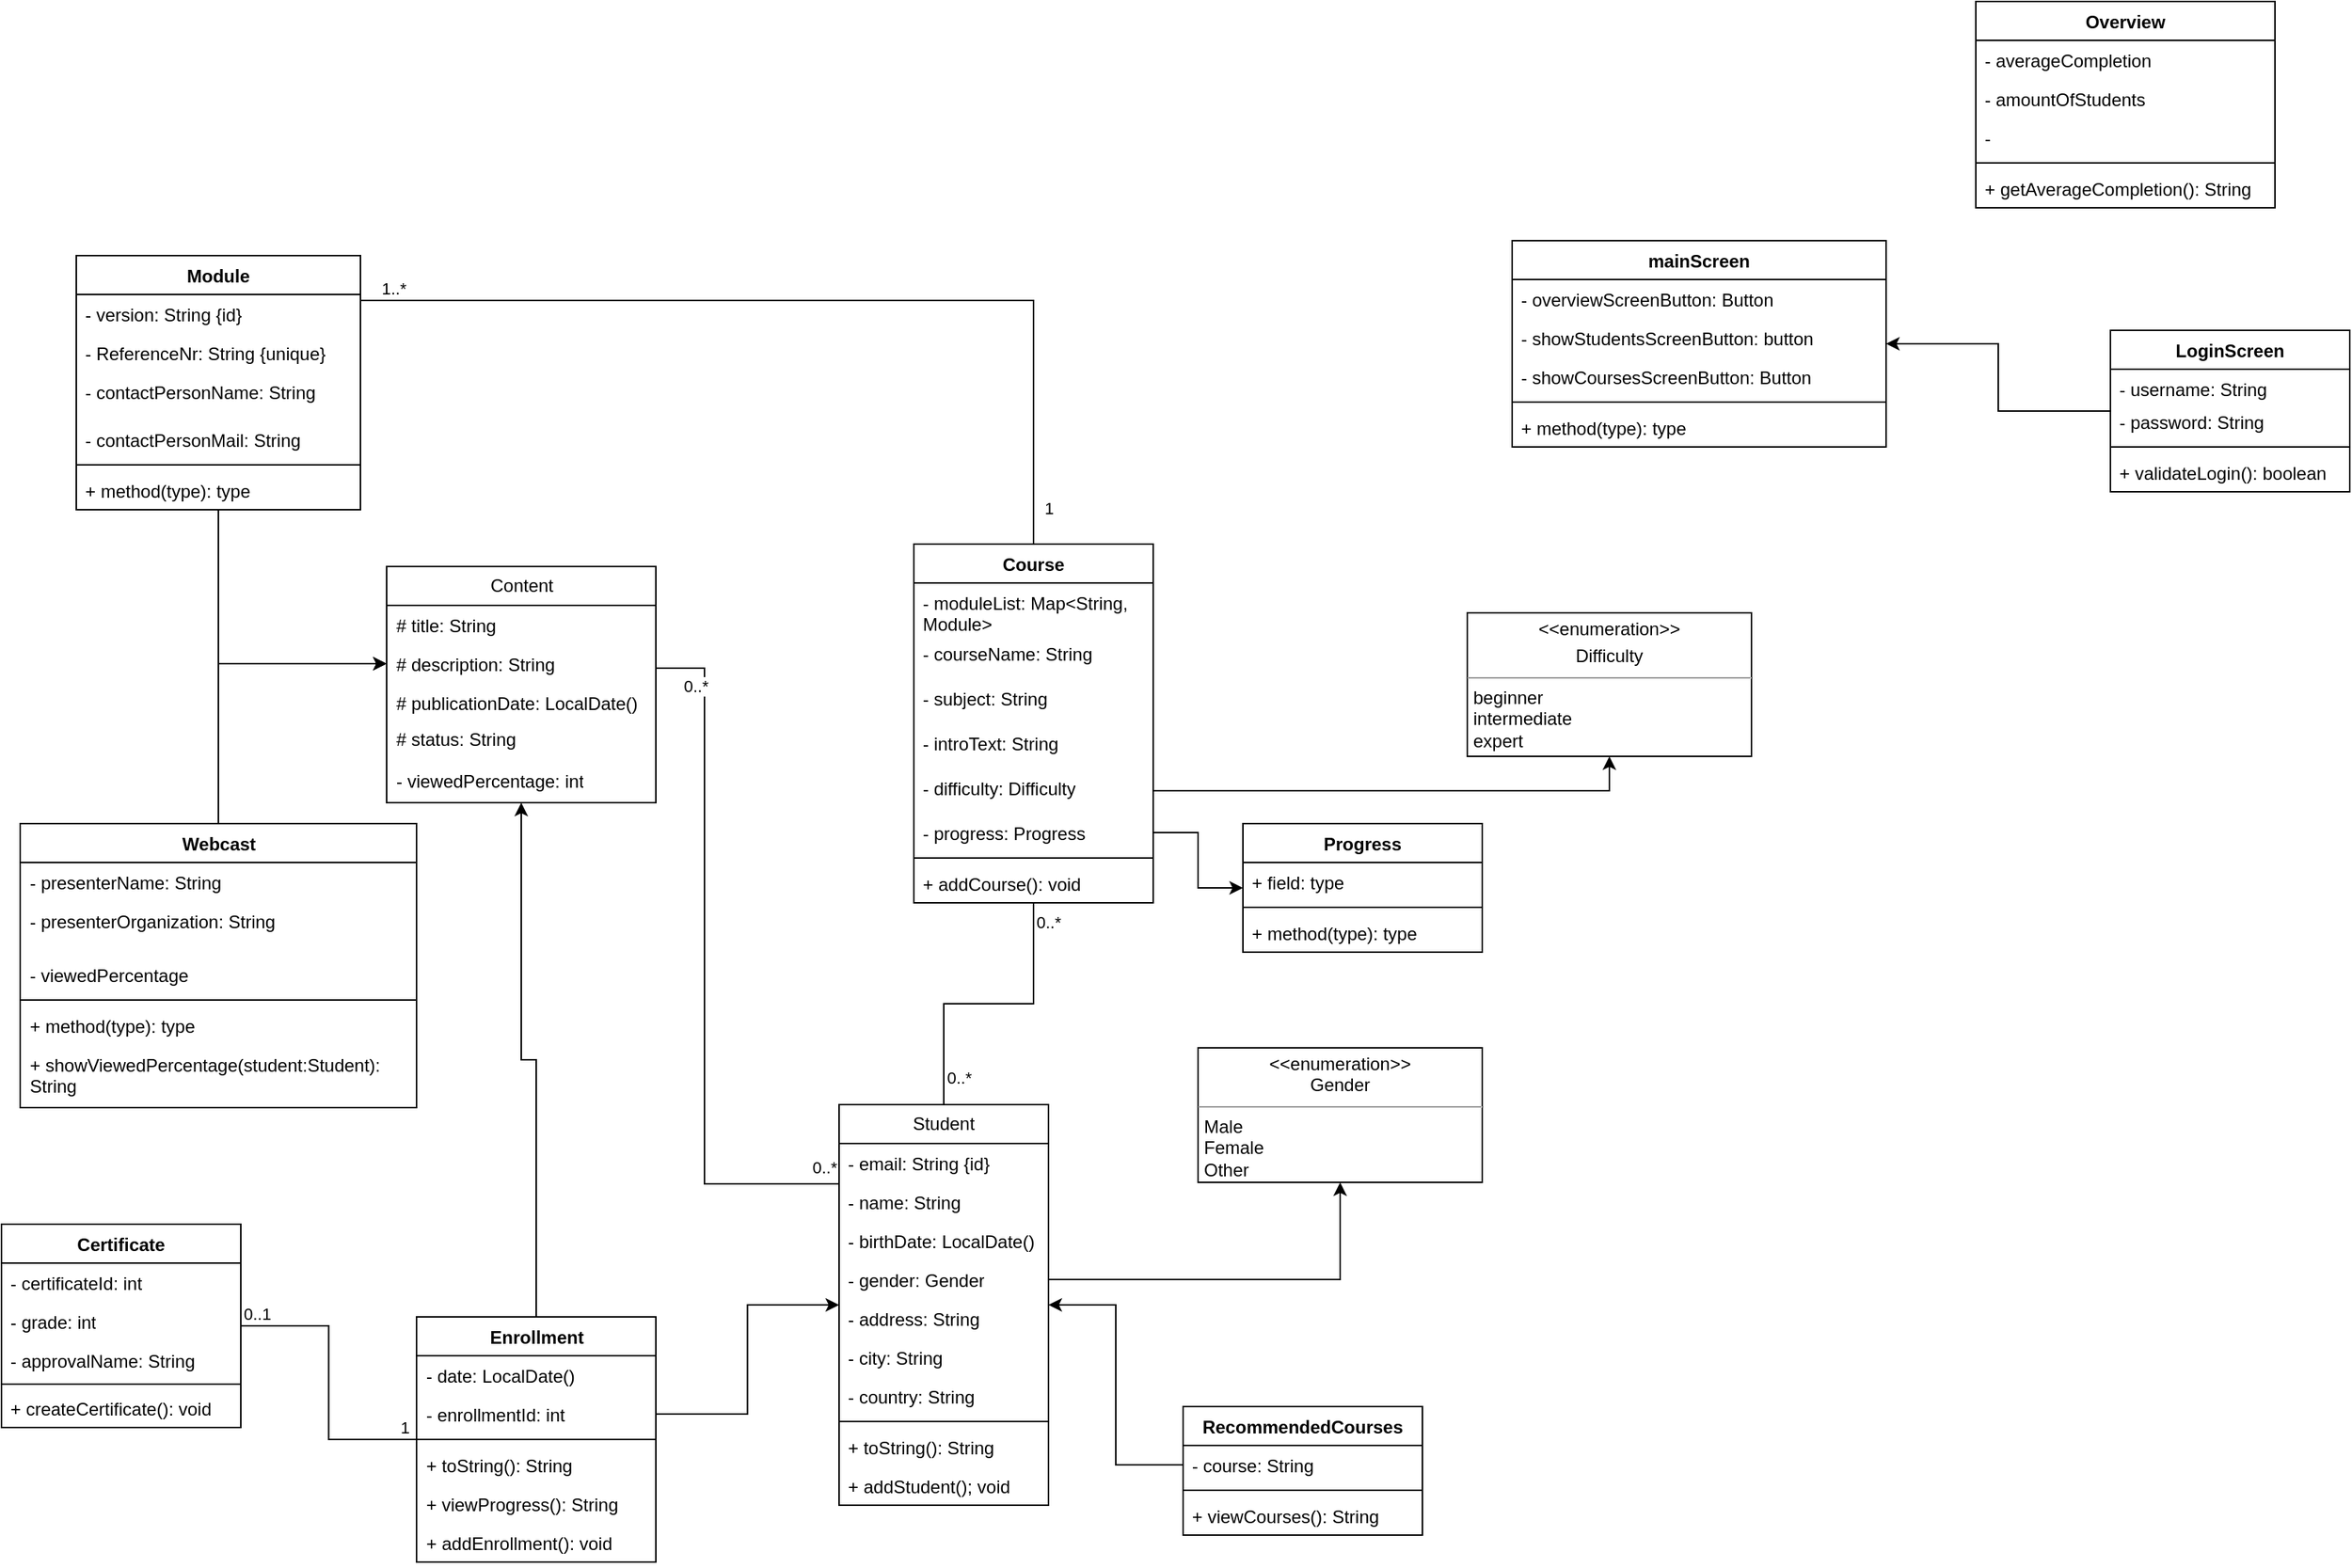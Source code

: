 <mxfile version="22.1.2" type="device">
  <diagram id="fHyuRePlIhJ0ta767uj3" name="classDiagram">
    <mxGraphModel dx="1925" dy="827" grid="1" gridSize="10" guides="1" tooltips="1" connect="1" arrows="1" fold="1" page="1" pageScale="1" pageWidth="827" pageHeight="1169" math="0" shadow="0">
      <root>
        <mxCell id="0" />
        <mxCell id="1" parent="0" />
        <mxCell id="y0DaTwsuhGfCEXn_EZ6f-1" value="Course" style="swimlane;fontStyle=1;align=center;verticalAlign=top;childLayout=stackLayout;horizontal=1;startSize=26;horizontalStack=0;resizeParent=1;resizeParentMax=0;resizeLast=0;collapsible=1;marginBottom=0;whiteSpace=wrap;html=1;" parent="1" vertex="1">
          <mxGeometry x="570" y="443" width="160" height="240" as="geometry" />
        </mxCell>
        <mxCell id="y0DaTwsuhGfCEXn_EZ6f-2" value="- moduleList: Map&amp;lt;String, Module&amp;gt;" style="text;strokeColor=none;fillColor=none;align=left;verticalAlign=top;spacingLeft=4;spacingRight=4;overflow=hidden;rotatable=0;points=[[0,0.5],[1,0.5]];portConstraint=eastwest;whiteSpace=wrap;html=1;" parent="y0DaTwsuhGfCEXn_EZ6f-1" vertex="1">
          <mxGeometry y="26" width="160" height="34" as="geometry" />
        </mxCell>
        <mxCell id="y0DaTwsuhGfCEXn_EZ6f-3" value="- courseName: String" style="text;strokeColor=none;fillColor=none;align=left;verticalAlign=top;spacingLeft=4;spacingRight=4;overflow=hidden;rotatable=0;points=[[0,0.5],[1,0.5]];portConstraint=eastwest;whiteSpace=wrap;html=1;" parent="y0DaTwsuhGfCEXn_EZ6f-1" vertex="1">
          <mxGeometry y="60" width="160" height="30" as="geometry" />
        </mxCell>
        <mxCell id="y0DaTwsuhGfCEXn_EZ6f-4" value="- subject: String" style="text;strokeColor=none;fillColor=none;align=left;verticalAlign=top;spacingLeft=4;spacingRight=4;overflow=hidden;rotatable=0;points=[[0,0.5],[1,0.5]];portConstraint=eastwest;whiteSpace=wrap;html=1;" parent="y0DaTwsuhGfCEXn_EZ6f-1" vertex="1">
          <mxGeometry y="90" width="160" height="30" as="geometry" />
        </mxCell>
        <mxCell id="y0DaTwsuhGfCEXn_EZ6f-5" value="- introText: String" style="text;strokeColor=none;fillColor=none;align=left;verticalAlign=top;spacingLeft=4;spacingRight=4;overflow=hidden;rotatable=0;points=[[0,0.5],[1,0.5]];portConstraint=eastwest;whiteSpace=wrap;html=1;" parent="y0DaTwsuhGfCEXn_EZ6f-1" vertex="1">
          <mxGeometry y="120" width="160" height="30" as="geometry" />
        </mxCell>
        <mxCell id="y0DaTwsuhGfCEXn_EZ6f-6" value="- difficulty: Difficulty" style="text;strokeColor=none;fillColor=none;align=left;verticalAlign=top;spacingLeft=4;spacingRight=4;overflow=hidden;rotatable=0;points=[[0,0.5],[1,0.5]];portConstraint=eastwest;whiteSpace=wrap;html=1;" parent="y0DaTwsuhGfCEXn_EZ6f-1" vertex="1">
          <mxGeometry y="150" width="160" height="30" as="geometry" />
        </mxCell>
        <mxCell id="y0DaTwsuhGfCEXn_EZ6f-7" value="- progress: Progress" style="text;strokeColor=none;fillColor=none;align=left;verticalAlign=top;spacingLeft=4;spacingRight=4;overflow=hidden;rotatable=0;points=[[0,0.5],[1,0.5]];portConstraint=eastwest;whiteSpace=wrap;html=1;" parent="y0DaTwsuhGfCEXn_EZ6f-1" vertex="1">
          <mxGeometry y="180" width="160" height="26" as="geometry" />
        </mxCell>
        <mxCell id="y0DaTwsuhGfCEXn_EZ6f-8" value="" style="line;strokeWidth=1;fillColor=none;align=left;verticalAlign=middle;spacingTop=-1;spacingLeft=3;spacingRight=3;rotatable=0;labelPosition=right;points=[];portConstraint=eastwest;strokeColor=inherit;" parent="y0DaTwsuhGfCEXn_EZ6f-1" vertex="1">
          <mxGeometry y="206" width="160" height="8" as="geometry" />
        </mxCell>
        <mxCell id="y0DaTwsuhGfCEXn_EZ6f-9" value="+ addCourse(): void" style="text;strokeColor=none;fillColor=none;align=left;verticalAlign=top;spacingLeft=4;spacingRight=4;overflow=hidden;rotatable=0;points=[[0,0.5],[1,0.5]];portConstraint=eastwest;whiteSpace=wrap;html=1;" parent="y0DaTwsuhGfCEXn_EZ6f-1" vertex="1">
          <mxGeometry y="214" width="160" height="26" as="geometry" />
        </mxCell>
        <mxCell id="y0DaTwsuhGfCEXn_EZ6f-10" style="edgeStyle=orthogonalEdgeStyle;rounded=0;orthogonalLoop=1;jettySize=auto;html=1;entryX=0;entryY=0.5;entryDx=0;entryDy=0;" parent="1" source="y0DaTwsuhGfCEXn_EZ6f-11" target="y0DaTwsuhGfCEXn_EZ6f-42" edge="1">
          <mxGeometry relative="1" as="geometry" />
        </mxCell>
        <mxCell id="y0DaTwsuhGfCEXn_EZ6f-11" value="Module" style="swimlane;fontStyle=1;align=center;verticalAlign=top;childLayout=stackLayout;horizontal=1;startSize=26;horizontalStack=0;resizeParent=1;resizeParentMax=0;resizeLast=0;collapsible=1;marginBottom=0;whiteSpace=wrap;html=1;" parent="1" vertex="1">
          <mxGeometry x="10" y="250" width="190" height="170" as="geometry" />
        </mxCell>
        <mxCell id="y0DaTwsuhGfCEXn_EZ6f-12" value="- version: String {id}" style="text;strokeColor=none;fillColor=none;align=left;verticalAlign=top;spacingLeft=4;spacingRight=4;overflow=hidden;rotatable=0;points=[[0,0.5],[1,0.5]];portConstraint=eastwest;whiteSpace=wrap;html=1;" parent="y0DaTwsuhGfCEXn_EZ6f-11" vertex="1">
          <mxGeometry y="26" width="190" height="26" as="geometry" />
        </mxCell>
        <mxCell id="y0DaTwsuhGfCEXn_EZ6f-13" value="- ReferenceNr: String {unique}" style="text;strokeColor=none;fillColor=none;align=left;verticalAlign=top;spacingLeft=4;spacingRight=4;overflow=hidden;rotatable=0;points=[[0,0.5],[1,0.5]];portConstraint=eastwest;whiteSpace=wrap;html=1;" parent="y0DaTwsuhGfCEXn_EZ6f-11" vertex="1">
          <mxGeometry y="52" width="190" height="26" as="geometry" />
        </mxCell>
        <mxCell id="y0DaTwsuhGfCEXn_EZ6f-14" value="- contactPersonName: String" style="text;strokeColor=none;fillColor=none;align=left;verticalAlign=top;spacingLeft=4;spacingRight=4;overflow=hidden;rotatable=0;points=[[0,0.5],[1,0.5]];portConstraint=eastwest;whiteSpace=wrap;html=1;" parent="y0DaTwsuhGfCEXn_EZ6f-11" vertex="1">
          <mxGeometry y="78" width="190" height="32" as="geometry" />
        </mxCell>
        <mxCell id="y0DaTwsuhGfCEXn_EZ6f-15" value="- contactPersonMail: String" style="text;strokeColor=none;fillColor=none;align=left;verticalAlign=top;spacingLeft=4;spacingRight=4;overflow=hidden;rotatable=0;points=[[0,0.5],[1,0.5]];portConstraint=eastwest;whiteSpace=wrap;html=1;" parent="y0DaTwsuhGfCEXn_EZ6f-11" vertex="1">
          <mxGeometry y="110" width="190" height="26" as="geometry" />
        </mxCell>
        <mxCell id="y0DaTwsuhGfCEXn_EZ6f-16" value="" style="line;strokeWidth=1;fillColor=none;align=left;verticalAlign=middle;spacingTop=-1;spacingLeft=3;spacingRight=3;rotatable=0;labelPosition=right;points=[];portConstraint=eastwest;strokeColor=inherit;" parent="y0DaTwsuhGfCEXn_EZ6f-11" vertex="1">
          <mxGeometry y="136" width="190" height="8" as="geometry" />
        </mxCell>
        <mxCell id="y0DaTwsuhGfCEXn_EZ6f-17" value="+ method(type): type" style="text;strokeColor=none;fillColor=none;align=left;verticalAlign=top;spacingLeft=4;spacingRight=4;overflow=hidden;rotatable=0;points=[[0,0.5],[1,0.5]];portConstraint=eastwest;whiteSpace=wrap;html=1;" parent="y0DaTwsuhGfCEXn_EZ6f-11" vertex="1">
          <mxGeometry y="144" width="190" height="26" as="geometry" />
        </mxCell>
        <mxCell id="y0DaTwsuhGfCEXn_EZ6f-18" style="edgeStyle=orthogonalEdgeStyle;rounded=0;orthogonalLoop=1;jettySize=auto;html=1;entryX=0;entryY=0.5;entryDx=0;entryDy=0;" parent="1" source="y0DaTwsuhGfCEXn_EZ6f-19" target="y0DaTwsuhGfCEXn_EZ6f-42" edge="1">
          <mxGeometry relative="1" as="geometry" />
        </mxCell>
        <mxCell id="y0DaTwsuhGfCEXn_EZ6f-19" value="Webcast" style="swimlane;fontStyle=1;align=center;verticalAlign=top;childLayout=stackLayout;horizontal=1;startSize=26;horizontalStack=0;resizeParent=1;resizeParentMax=0;resizeLast=0;collapsible=1;marginBottom=0;whiteSpace=wrap;html=1;" parent="1" vertex="1">
          <mxGeometry x="-27.5" y="630" width="265" height="190" as="geometry" />
        </mxCell>
        <mxCell id="y0DaTwsuhGfCEXn_EZ6f-20" value="- presenterName: String" style="text;strokeColor=none;fillColor=none;align=left;verticalAlign=top;spacingLeft=4;spacingRight=4;overflow=hidden;rotatable=0;points=[[0,0.5],[1,0.5]];portConstraint=eastwest;whiteSpace=wrap;html=1;" parent="y0DaTwsuhGfCEXn_EZ6f-19" vertex="1">
          <mxGeometry y="26" width="265" height="26" as="geometry" />
        </mxCell>
        <mxCell id="y0DaTwsuhGfCEXn_EZ6f-21" value="- presenterOrganization: String" style="text;strokeColor=none;fillColor=none;align=left;verticalAlign=top;spacingLeft=4;spacingRight=4;overflow=hidden;rotatable=0;points=[[0,0.5],[1,0.5]];portConstraint=eastwest;whiteSpace=wrap;html=1;" parent="y0DaTwsuhGfCEXn_EZ6f-19" vertex="1">
          <mxGeometry y="52" width="265" height="36" as="geometry" />
        </mxCell>
        <mxCell id="y0DaTwsuhGfCEXn_EZ6f-22" value="- viewedPercentage" style="text;strokeColor=none;fillColor=none;align=left;verticalAlign=top;spacingLeft=4;spacingRight=4;overflow=hidden;rotatable=0;points=[[0,0.5],[1,0.5]];portConstraint=eastwest;whiteSpace=wrap;html=1;" parent="y0DaTwsuhGfCEXn_EZ6f-19" vertex="1">
          <mxGeometry y="88" width="265" height="26" as="geometry" />
        </mxCell>
        <mxCell id="y0DaTwsuhGfCEXn_EZ6f-23" value="" style="line;strokeWidth=1;fillColor=none;align=left;verticalAlign=middle;spacingTop=-1;spacingLeft=3;spacingRight=3;rotatable=0;labelPosition=right;points=[];portConstraint=eastwest;strokeColor=inherit;" parent="y0DaTwsuhGfCEXn_EZ6f-19" vertex="1">
          <mxGeometry y="114" width="265" height="8" as="geometry" />
        </mxCell>
        <mxCell id="y0DaTwsuhGfCEXn_EZ6f-24" value="+ method(type): type" style="text;strokeColor=none;fillColor=none;align=left;verticalAlign=top;spacingLeft=4;spacingRight=4;overflow=hidden;rotatable=0;points=[[0,0.5],[1,0.5]];portConstraint=eastwest;whiteSpace=wrap;html=1;" parent="y0DaTwsuhGfCEXn_EZ6f-19" vertex="1">
          <mxGeometry y="122" width="265" height="26" as="geometry" />
        </mxCell>
        <mxCell id="y0DaTwsuhGfCEXn_EZ6f-25" value="+ showViewedPercentage(student:Student): String" style="text;strokeColor=none;fillColor=none;align=left;verticalAlign=top;spacingLeft=4;spacingRight=4;overflow=hidden;rotatable=0;points=[[0,0.5],[1,0.5]];portConstraint=eastwest;whiteSpace=wrap;html=1;" parent="y0DaTwsuhGfCEXn_EZ6f-19" vertex="1">
          <mxGeometry y="148" width="265" height="42" as="geometry" />
        </mxCell>
        <mxCell id="y0DaTwsuhGfCEXn_EZ6f-37" value="" style="endArrow=none;html=1;endSize=12;startArrow=none;startSize=14;startFill=0;edgeStyle=orthogonalEdgeStyle;rounded=0;endFill=0;" parent="1" source="y0DaTwsuhGfCEXn_EZ6f-1" target="y0DaTwsuhGfCEXn_EZ6f-26" edge="1">
          <mxGeometry relative="1" as="geometry">
            <mxPoint x="260" y="440" as="sourcePoint" />
            <mxPoint x="420" y="440" as="targetPoint" />
            <mxPoint as="offset" />
          </mxGeometry>
        </mxCell>
        <mxCell id="y0DaTwsuhGfCEXn_EZ6f-38" value="0..*" style="edgeLabel;resizable=0;html=1;align=left;verticalAlign=top;" parent="y0DaTwsuhGfCEXn_EZ6f-37" connectable="0" vertex="1">
          <mxGeometry x="-1" relative="1" as="geometry" />
        </mxCell>
        <mxCell id="y0DaTwsuhGfCEXn_EZ6f-39" value="0..*" style="edgeLabel;html=1;align=center;verticalAlign=middle;resizable=0;points=[];" parent="y0DaTwsuhGfCEXn_EZ6f-37" vertex="1" connectable="0">
          <mxGeometry x="0.815" relative="1" as="geometry">
            <mxPoint x="10" as="offset" />
          </mxGeometry>
        </mxCell>
        <mxCell id="y0DaTwsuhGfCEXn_EZ6f-40" value="Content" style="swimlane;fontStyle=0;childLayout=stackLayout;horizontal=1;startSize=26;fillColor=none;horizontalStack=0;resizeParent=1;resizeParentMax=0;resizeLast=0;collapsible=1;marginBottom=0;whiteSpace=wrap;html=1;" parent="1" vertex="1">
          <mxGeometry x="217.5" y="458" width="180" height="158" as="geometry" />
        </mxCell>
        <mxCell id="y0DaTwsuhGfCEXn_EZ6f-41" value="# title: String" style="text;strokeColor=none;fillColor=none;align=left;verticalAlign=top;spacingLeft=4;spacingRight=4;overflow=hidden;rotatable=0;points=[[0,0.5],[1,0.5]];portConstraint=eastwest;whiteSpace=wrap;html=1;" parent="y0DaTwsuhGfCEXn_EZ6f-40" vertex="1">
          <mxGeometry y="26" width="180" height="26" as="geometry" />
        </mxCell>
        <mxCell id="y0DaTwsuhGfCEXn_EZ6f-42" value="# description: String" style="text;strokeColor=none;fillColor=none;align=left;verticalAlign=top;spacingLeft=4;spacingRight=4;overflow=hidden;rotatable=0;points=[[0,0.5],[1,0.5]];portConstraint=eastwest;whiteSpace=wrap;html=1;" parent="y0DaTwsuhGfCEXn_EZ6f-40" vertex="1">
          <mxGeometry y="52" width="180" height="26" as="geometry" />
        </mxCell>
        <mxCell id="y0DaTwsuhGfCEXn_EZ6f-43" value="# publicationDate: LocalDate()" style="text;strokeColor=none;fillColor=none;align=left;verticalAlign=top;spacingLeft=4;spacingRight=4;overflow=hidden;rotatable=0;points=[[0,0.5],[1,0.5]];portConstraint=eastwest;whiteSpace=wrap;html=1;" parent="y0DaTwsuhGfCEXn_EZ6f-40" vertex="1">
          <mxGeometry y="78" width="180" height="24" as="geometry" />
        </mxCell>
        <mxCell id="y0DaTwsuhGfCEXn_EZ6f-44" value="# status: String" style="text;strokeColor=none;fillColor=none;align=left;verticalAlign=top;spacingLeft=4;spacingRight=4;overflow=hidden;rotatable=0;points=[[0,0.5],[1,0.5]];portConstraint=eastwest;whiteSpace=wrap;html=1;" parent="y0DaTwsuhGfCEXn_EZ6f-40" vertex="1">
          <mxGeometry y="102" width="180" height="28" as="geometry" />
        </mxCell>
        <mxCell id="y0DaTwsuhGfCEXn_EZ6f-45" value="- viewedPercentage: int" style="text;strokeColor=none;fillColor=none;align=left;verticalAlign=top;spacingLeft=4;spacingRight=4;overflow=hidden;rotatable=0;points=[[0,0.5],[1,0.5]];portConstraint=eastwest;whiteSpace=wrap;html=1;" parent="y0DaTwsuhGfCEXn_EZ6f-40" vertex="1">
          <mxGeometry y="130" width="180" height="28" as="geometry" />
        </mxCell>
        <mxCell id="y0DaTwsuhGfCEXn_EZ6f-46" style="edgeStyle=orthogonalEdgeStyle;rounded=0;orthogonalLoop=1;jettySize=auto;html=1;endArrow=none;endFill=0;" parent="1" source="y0DaTwsuhGfCEXn_EZ6f-11" target="y0DaTwsuhGfCEXn_EZ6f-1" edge="1">
          <mxGeometry relative="1" as="geometry">
            <Array as="points">
              <mxPoint x="650" y="280" />
            </Array>
          </mxGeometry>
        </mxCell>
        <mxCell id="y0DaTwsuhGfCEXn_EZ6f-47" value="1..*" style="edgeLabel;html=1;align=center;verticalAlign=middle;resizable=0;points=[];" parent="y0DaTwsuhGfCEXn_EZ6f-46" vertex="1" connectable="0">
          <mxGeometry x="-0.909" y="1" relative="1" as="geometry">
            <mxPoint x="-6" y="-7" as="offset" />
          </mxGeometry>
        </mxCell>
        <mxCell id="y0DaTwsuhGfCEXn_EZ6f-48" value="1" style="edgeLabel;html=1;align=center;verticalAlign=middle;resizable=0;points=[];" parent="y0DaTwsuhGfCEXn_EZ6f-46" vertex="1" connectable="0">
          <mxGeometry x="0.92" relative="1" as="geometry">
            <mxPoint x="10" as="offset" />
          </mxGeometry>
        </mxCell>
        <mxCell id="y0DaTwsuhGfCEXn_EZ6f-49" style="edgeStyle=orthogonalEdgeStyle;rounded=0;orthogonalLoop=1;jettySize=auto;html=1;exitX=0;exitY=0.5;exitDx=0;exitDy=0;endArrow=none;endFill=0;" parent="1" source="y0DaTwsuhGfCEXn_EZ6f-29" target="y0DaTwsuhGfCEXn_EZ6f-40" edge="1">
          <mxGeometry relative="1" as="geometry">
            <Array as="points">
              <mxPoint x="430" y="871" />
              <mxPoint x="430" y="526" />
            </Array>
            <mxPoint x="430" y="604" as="targetPoint" />
          </mxGeometry>
        </mxCell>
        <mxCell id="y0DaTwsuhGfCEXn_EZ6f-50" value="0..*" style="edgeLabel;html=1;align=center;verticalAlign=middle;resizable=0;points=[];" parent="y0DaTwsuhGfCEXn_EZ6f-49" vertex="1" connectable="0">
          <mxGeometry x="0.943" y="-1" relative="1" as="geometry">
            <mxPoint x="12" y="13" as="offset" />
          </mxGeometry>
        </mxCell>
        <mxCell id="y0DaTwsuhGfCEXn_EZ6f-51" value="0..*" style="edgeLabel;html=1;align=center;verticalAlign=middle;resizable=0;points=[];" parent="1" vertex="1" connectable="0">
          <mxGeometry x="510" y="860" as="geometry" />
        </mxCell>
        <mxCell id="y0DaTwsuhGfCEXn_EZ6f-52" value="&lt;p style=&quot;margin:0px;margin-top:4px;text-align:center;&quot;&gt;&amp;lt;&amp;lt;enumeration&amp;gt;&amp;gt;&lt;br&gt;&lt;/p&gt;&lt;p style=&quot;margin:0px;margin-top:4px;text-align:center;&quot;&gt;Difficulty&lt;/p&gt;&lt;hr size=&quot;1&quot;&gt;&lt;p style=&quot;margin:0px;margin-left:4px;&quot;&gt;beginner&lt;/p&gt;&lt;p style=&quot;margin:0px;margin-left:4px;&quot;&gt;intermediate&lt;/p&gt;&lt;p style=&quot;margin:0px;margin-left:4px;&quot;&gt;expert&lt;/p&gt;" style="verticalAlign=top;align=left;overflow=fill;fontSize=12;fontFamily=Helvetica;html=1;whiteSpace=wrap;" parent="1" vertex="1">
          <mxGeometry x="940" y="489" width="190" height="96" as="geometry" />
        </mxCell>
        <mxCell id="y0DaTwsuhGfCEXn_EZ6f-53" style="edgeStyle=orthogonalEdgeStyle;rounded=0;orthogonalLoop=1;jettySize=auto;html=1;exitX=1;exitY=0.5;exitDx=0;exitDy=0;" parent="1" source="y0DaTwsuhGfCEXn_EZ6f-6" target="y0DaTwsuhGfCEXn_EZ6f-52" edge="1">
          <mxGeometry relative="1" as="geometry" />
        </mxCell>
        <mxCell id="y0DaTwsuhGfCEXn_EZ6f-56" value="Progress" style="swimlane;fontStyle=1;align=center;verticalAlign=top;childLayout=stackLayout;horizontal=1;startSize=26;horizontalStack=0;resizeParent=1;resizeParentMax=0;resizeLast=0;collapsible=1;marginBottom=0;whiteSpace=wrap;html=1;" parent="1" vertex="1">
          <mxGeometry x="790" y="630" width="160" height="86" as="geometry" />
        </mxCell>
        <mxCell id="y0DaTwsuhGfCEXn_EZ6f-57" value="+ field: type" style="text;strokeColor=none;fillColor=none;align=left;verticalAlign=top;spacingLeft=4;spacingRight=4;overflow=hidden;rotatable=0;points=[[0,0.5],[1,0.5]];portConstraint=eastwest;whiteSpace=wrap;html=1;" parent="y0DaTwsuhGfCEXn_EZ6f-56" vertex="1">
          <mxGeometry y="26" width="160" height="26" as="geometry" />
        </mxCell>
        <mxCell id="y0DaTwsuhGfCEXn_EZ6f-58" value="" style="line;strokeWidth=1;fillColor=none;align=left;verticalAlign=middle;spacingTop=-1;spacingLeft=3;spacingRight=3;rotatable=0;labelPosition=right;points=[];portConstraint=eastwest;strokeColor=inherit;" parent="y0DaTwsuhGfCEXn_EZ6f-56" vertex="1">
          <mxGeometry y="52" width="160" height="8" as="geometry" />
        </mxCell>
        <mxCell id="y0DaTwsuhGfCEXn_EZ6f-59" value="+ method(type): type" style="text;strokeColor=none;fillColor=none;align=left;verticalAlign=top;spacingLeft=4;spacingRight=4;overflow=hidden;rotatable=0;points=[[0,0.5],[1,0.5]];portConstraint=eastwest;whiteSpace=wrap;html=1;" parent="y0DaTwsuhGfCEXn_EZ6f-56" vertex="1">
          <mxGeometry y="60" width="160" height="26" as="geometry" />
        </mxCell>
        <mxCell id="y0DaTwsuhGfCEXn_EZ6f-60" style="edgeStyle=orthogonalEdgeStyle;rounded=0;orthogonalLoop=1;jettySize=auto;html=1;exitX=1;exitY=0.5;exitDx=0;exitDy=0;" parent="1" source="y0DaTwsuhGfCEXn_EZ6f-7" target="y0DaTwsuhGfCEXn_EZ6f-56" edge="1">
          <mxGeometry relative="1" as="geometry" />
        </mxCell>
        <mxCell id="y0DaTwsuhGfCEXn_EZ6f-61" style="edgeStyle=orthogonalEdgeStyle;rounded=0;orthogonalLoop=1;jettySize=auto;html=1;exitX=1;exitY=0.5;exitDx=0;exitDy=0;" parent="1" source="y0DaTwsuhGfCEXn_EZ6f-65" target="y0DaTwsuhGfCEXn_EZ6f-26" edge="1">
          <mxGeometry relative="1" as="geometry" />
        </mxCell>
        <mxCell id="y0DaTwsuhGfCEXn_EZ6f-62" style="edgeStyle=orthogonalEdgeStyle;rounded=0;orthogonalLoop=1;jettySize=auto;html=1;" parent="1" source="y0DaTwsuhGfCEXn_EZ6f-63" target="y0DaTwsuhGfCEXn_EZ6f-40" edge="1">
          <mxGeometry relative="1" as="geometry" />
        </mxCell>
        <mxCell id="y0DaTwsuhGfCEXn_EZ6f-63" value="Enrollment" style="swimlane;fontStyle=1;align=center;verticalAlign=top;childLayout=stackLayout;horizontal=1;startSize=26;horizontalStack=0;resizeParent=1;resizeParentMax=0;resizeLast=0;collapsible=1;marginBottom=0;whiteSpace=wrap;html=1;" parent="1" vertex="1">
          <mxGeometry x="237.5" y="960" width="160" height="164" as="geometry" />
        </mxCell>
        <mxCell id="y0DaTwsuhGfCEXn_EZ6f-64" value="- date: LocalDate()" style="text;strokeColor=none;fillColor=none;align=left;verticalAlign=top;spacingLeft=4;spacingRight=4;overflow=hidden;rotatable=0;points=[[0,0.5],[1,0.5]];portConstraint=eastwest;whiteSpace=wrap;html=1;" parent="y0DaTwsuhGfCEXn_EZ6f-63" vertex="1">
          <mxGeometry y="26" width="160" height="26" as="geometry" />
        </mxCell>
        <mxCell id="y0DaTwsuhGfCEXn_EZ6f-65" value="- enrollmentId: int" style="text;strokeColor=none;fillColor=none;align=left;verticalAlign=top;spacingLeft=4;spacingRight=4;overflow=hidden;rotatable=0;points=[[0,0.5],[1,0.5]];portConstraint=eastwest;whiteSpace=wrap;html=1;" parent="y0DaTwsuhGfCEXn_EZ6f-63" vertex="1">
          <mxGeometry y="52" width="160" height="26" as="geometry" />
        </mxCell>
        <mxCell id="y0DaTwsuhGfCEXn_EZ6f-66" value="" style="line;strokeWidth=1;fillColor=none;align=left;verticalAlign=middle;spacingTop=-1;spacingLeft=3;spacingRight=3;rotatable=0;labelPosition=right;points=[];portConstraint=eastwest;strokeColor=inherit;" parent="y0DaTwsuhGfCEXn_EZ6f-63" vertex="1">
          <mxGeometry y="78" width="160" height="8" as="geometry" />
        </mxCell>
        <mxCell id="y0DaTwsuhGfCEXn_EZ6f-67" value="+ toString(): String" style="text;strokeColor=none;fillColor=none;align=left;verticalAlign=top;spacingLeft=4;spacingRight=4;overflow=hidden;rotatable=0;points=[[0,0.5],[1,0.5]];portConstraint=eastwest;whiteSpace=wrap;html=1;" parent="y0DaTwsuhGfCEXn_EZ6f-63" vertex="1">
          <mxGeometry y="86" width="160" height="26" as="geometry" />
        </mxCell>
        <mxCell id="y0DaTwsuhGfCEXn_EZ6f-68" value="+ viewProgress(): String" style="text;strokeColor=none;fillColor=none;align=left;verticalAlign=top;spacingLeft=4;spacingRight=4;overflow=hidden;rotatable=0;points=[[0,0.5],[1,0.5]];portConstraint=eastwest;whiteSpace=wrap;html=1;" parent="y0DaTwsuhGfCEXn_EZ6f-63" vertex="1">
          <mxGeometry y="112" width="160" height="26" as="geometry" />
        </mxCell>
        <mxCell id="y0DaTwsuhGfCEXn_EZ6f-69" value="+ addEnrollment(): void" style="text;strokeColor=none;fillColor=none;align=left;verticalAlign=top;spacingLeft=4;spacingRight=4;overflow=hidden;rotatable=0;points=[[0,0.5],[1,0.5]];portConstraint=eastwest;whiteSpace=wrap;html=1;" parent="y0DaTwsuhGfCEXn_EZ6f-63" vertex="1">
          <mxGeometry y="138" width="160" height="26" as="geometry" />
        </mxCell>
        <mxCell id="y0DaTwsuhGfCEXn_EZ6f-70" value="Certificate" style="swimlane;fontStyle=1;align=center;verticalAlign=top;childLayout=stackLayout;horizontal=1;startSize=26;horizontalStack=0;resizeParent=1;resizeParentMax=0;resizeLast=0;collapsible=1;marginBottom=0;whiteSpace=wrap;html=1;" parent="1" vertex="1">
          <mxGeometry x="-40" y="898" width="160" height="136" as="geometry" />
        </mxCell>
        <mxCell id="y0DaTwsuhGfCEXn_EZ6f-71" value="- certificateId: int" style="text;strokeColor=none;fillColor=none;align=left;verticalAlign=top;spacingLeft=4;spacingRight=4;overflow=hidden;rotatable=0;points=[[0,0.5],[1,0.5]];portConstraint=eastwest;whiteSpace=wrap;html=1;" parent="y0DaTwsuhGfCEXn_EZ6f-70" vertex="1">
          <mxGeometry y="26" width="160" height="26" as="geometry" />
        </mxCell>
        <mxCell id="y0DaTwsuhGfCEXn_EZ6f-72" value="- grade: int" style="text;strokeColor=none;fillColor=none;align=left;verticalAlign=top;spacingLeft=4;spacingRight=4;overflow=hidden;rotatable=0;points=[[0,0.5],[1,0.5]];portConstraint=eastwest;whiteSpace=wrap;html=1;" parent="y0DaTwsuhGfCEXn_EZ6f-70" vertex="1">
          <mxGeometry y="52" width="160" height="26" as="geometry" />
        </mxCell>
        <mxCell id="y0DaTwsuhGfCEXn_EZ6f-73" value="- approvalName: String" style="text;strokeColor=none;fillColor=none;align=left;verticalAlign=top;spacingLeft=4;spacingRight=4;overflow=hidden;rotatable=0;points=[[0,0.5],[1,0.5]];portConstraint=eastwest;whiteSpace=wrap;html=1;" parent="y0DaTwsuhGfCEXn_EZ6f-70" vertex="1">
          <mxGeometry y="78" width="160" height="26" as="geometry" />
        </mxCell>
        <mxCell id="y0DaTwsuhGfCEXn_EZ6f-74" value="" style="line;strokeWidth=1;fillColor=none;align=left;verticalAlign=middle;spacingTop=-1;spacingLeft=3;spacingRight=3;rotatable=0;labelPosition=right;points=[];portConstraint=eastwest;strokeColor=inherit;" parent="y0DaTwsuhGfCEXn_EZ6f-70" vertex="1">
          <mxGeometry y="104" width="160" height="6" as="geometry" />
        </mxCell>
        <mxCell id="y0DaTwsuhGfCEXn_EZ6f-75" value="+ createCertificate(): void" style="text;strokeColor=none;fillColor=none;align=left;verticalAlign=top;spacingLeft=4;spacingRight=4;overflow=hidden;rotatable=0;points=[[0,0.5],[1,0.5]];portConstraint=eastwest;whiteSpace=wrap;html=1;" parent="y0DaTwsuhGfCEXn_EZ6f-70" vertex="1">
          <mxGeometry y="110" width="160" height="26" as="geometry" />
        </mxCell>
        <mxCell id="y0DaTwsuhGfCEXn_EZ6f-76" value="" style="endArrow=none;html=1;edgeStyle=orthogonalEdgeStyle;rounded=0;" parent="1" source="y0DaTwsuhGfCEXn_EZ6f-70" target="y0DaTwsuhGfCEXn_EZ6f-63" edge="1">
          <mxGeometry relative="1" as="geometry">
            <mxPoint x="120" y="1060" as="sourcePoint" />
            <mxPoint x="280" y="1060" as="targetPoint" />
          </mxGeometry>
        </mxCell>
        <mxCell id="y0DaTwsuhGfCEXn_EZ6f-77" value="0..1" style="edgeLabel;resizable=0;html=1;align=left;verticalAlign=bottom;" parent="y0DaTwsuhGfCEXn_EZ6f-76" connectable="0" vertex="1">
          <mxGeometry x="-1" relative="1" as="geometry" />
        </mxCell>
        <mxCell id="y0DaTwsuhGfCEXn_EZ6f-78" value="1" style="edgeLabel;resizable=0;html=1;align=right;verticalAlign=bottom;" parent="y0DaTwsuhGfCEXn_EZ6f-76" connectable="0" vertex="1">
          <mxGeometry x="1" relative="1" as="geometry">
            <mxPoint x="-4" as="offset" />
          </mxGeometry>
        </mxCell>
        <mxCell id="y0DaTwsuhGfCEXn_EZ6f-83" value="Overview" style="swimlane;fontStyle=1;align=center;verticalAlign=top;childLayout=stackLayout;horizontal=1;startSize=26;horizontalStack=0;resizeParent=1;resizeParentMax=0;resizeLast=0;collapsible=1;marginBottom=0;whiteSpace=wrap;html=1;" parent="1" vertex="1">
          <mxGeometry x="1280" y="80" width="200" height="138" as="geometry" />
        </mxCell>
        <mxCell id="y0DaTwsuhGfCEXn_EZ6f-84" value="- averageCompletion" style="text;strokeColor=none;fillColor=none;align=left;verticalAlign=top;spacingLeft=4;spacingRight=4;overflow=hidden;rotatable=0;points=[[0,0.5],[1,0.5]];portConstraint=eastwest;whiteSpace=wrap;html=1;" parent="y0DaTwsuhGfCEXn_EZ6f-83" vertex="1">
          <mxGeometry y="26" width="200" height="26" as="geometry" />
        </mxCell>
        <mxCell id="y0DaTwsuhGfCEXn_EZ6f-85" value="- amountOfStudents" style="text;strokeColor=none;fillColor=none;align=left;verticalAlign=top;spacingLeft=4;spacingRight=4;overflow=hidden;rotatable=0;points=[[0,0.5],[1,0.5]];portConstraint=eastwest;whiteSpace=wrap;html=1;" parent="y0DaTwsuhGfCEXn_EZ6f-83" vertex="1">
          <mxGeometry y="52" width="200" height="26" as="geometry" />
        </mxCell>
        <mxCell id="y0DaTwsuhGfCEXn_EZ6f-86" value="-" style="text;strokeColor=none;fillColor=none;align=left;verticalAlign=top;spacingLeft=4;spacingRight=4;overflow=hidden;rotatable=0;points=[[0,0.5],[1,0.5]];portConstraint=eastwest;whiteSpace=wrap;html=1;" parent="y0DaTwsuhGfCEXn_EZ6f-83" vertex="1">
          <mxGeometry y="78" width="200" height="26" as="geometry" />
        </mxCell>
        <mxCell id="y0DaTwsuhGfCEXn_EZ6f-87" value="" style="line;strokeWidth=1;fillColor=none;align=left;verticalAlign=middle;spacingTop=-1;spacingLeft=3;spacingRight=3;rotatable=0;labelPosition=right;points=[];portConstraint=eastwest;strokeColor=inherit;" parent="y0DaTwsuhGfCEXn_EZ6f-83" vertex="1">
          <mxGeometry y="104" width="200" height="8" as="geometry" />
        </mxCell>
        <mxCell id="y0DaTwsuhGfCEXn_EZ6f-88" value="+ getAverageCompletion(): String" style="text;strokeColor=none;fillColor=none;align=left;verticalAlign=top;spacingLeft=4;spacingRight=4;overflow=hidden;rotatable=0;points=[[0,0.5],[1,0.5]];portConstraint=eastwest;whiteSpace=wrap;html=1;" parent="y0DaTwsuhGfCEXn_EZ6f-83" vertex="1">
          <mxGeometry y="112" width="200" height="26" as="geometry" />
        </mxCell>
        <mxCell id="y0DaTwsuhGfCEXn_EZ6f-89" style="edgeStyle=orthogonalEdgeStyle;rounded=0;orthogonalLoop=1;jettySize=auto;html=1;" parent="1" source="y0DaTwsuhGfCEXn_EZ6f-90" target="y0DaTwsuhGfCEXn_EZ6f-95" edge="1">
          <mxGeometry relative="1" as="geometry" />
        </mxCell>
        <mxCell id="y0DaTwsuhGfCEXn_EZ6f-90" value="LoginScreen" style="swimlane;fontStyle=1;align=center;verticalAlign=top;childLayout=stackLayout;horizontal=1;startSize=26;horizontalStack=0;resizeParent=1;resizeParentMax=0;resizeLast=0;collapsible=1;marginBottom=0;whiteSpace=wrap;html=1;" parent="1" vertex="1">
          <mxGeometry x="1370" y="300" width="160" height="108" as="geometry" />
        </mxCell>
        <mxCell id="y0DaTwsuhGfCEXn_EZ6f-91" value="- username: String" style="text;strokeColor=none;fillColor=none;align=left;verticalAlign=top;spacingLeft=4;spacingRight=4;overflow=hidden;rotatable=0;points=[[0,0.5],[1,0.5]];portConstraint=eastwest;whiteSpace=wrap;html=1;" parent="y0DaTwsuhGfCEXn_EZ6f-90" vertex="1">
          <mxGeometry y="26" width="160" height="22" as="geometry" />
        </mxCell>
        <mxCell id="y0DaTwsuhGfCEXn_EZ6f-92" value="- password: String" style="text;strokeColor=none;fillColor=none;align=left;verticalAlign=top;spacingLeft=4;spacingRight=4;overflow=hidden;rotatable=0;points=[[0,0.5],[1,0.5]];portConstraint=eastwest;whiteSpace=wrap;html=1;" parent="y0DaTwsuhGfCEXn_EZ6f-90" vertex="1">
          <mxGeometry y="48" width="160" height="26" as="geometry" />
        </mxCell>
        <mxCell id="y0DaTwsuhGfCEXn_EZ6f-93" value="" style="line;strokeWidth=1;fillColor=none;align=left;verticalAlign=middle;spacingTop=-1;spacingLeft=3;spacingRight=3;rotatable=0;labelPosition=right;points=[];portConstraint=eastwest;strokeColor=inherit;" parent="y0DaTwsuhGfCEXn_EZ6f-90" vertex="1">
          <mxGeometry y="74" width="160" height="8" as="geometry" />
        </mxCell>
        <mxCell id="y0DaTwsuhGfCEXn_EZ6f-94" value="+ validateLogin(): boolean" style="text;strokeColor=none;fillColor=none;align=left;verticalAlign=top;spacingLeft=4;spacingRight=4;overflow=hidden;rotatable=0;points=[[0,0.5],[1,0.5]];portConstraint=eastwest;whiteSpace=wrap;html=1;" parent="y0DaTwsuhGfCEXn_EZ6f-90" vertex="1">
          <mxGeometry y="82" width="160" height="26" as="geometry" />
        </mxCell>
        <mxCell id="y0DaTwsuhGfCEXn_EZ6f-95" value="mainScreen" style="swimlane;fontStyle=1;align=center;verticalAlign=top;childLayout=stackLayout;horizontal=1;startSize=26;horizontalStack=0;resizeParent=1;resizeParentMax=0;resizeLast=0;collapsible=1;marginBottom=0;whiteSpace=wrap;html=1;" parent="1" vertex="1">
          <mxGeometry x="970" y="240" width="250" height="138" as="geometry" />
        </mxCell>
        <mxCell id="y0DaTwsuhGfCEXn_EZ6f-96" value="- overviewScreenButton: Button" style="text;strokeColor=none;fillColor=none;align=left;verticalAlign=top;spacingLeft=4;spacingRight=4;overflow=hidden;rotatable=0;points=[[0,0.5],[1,0.5]];portConstraint=eastwest;whiteSpace=wrap;html=1;" parent="y0DaTwsuhGfCEXn_EZ6f-95" vertex="1">
          <mxGeometry y="26" width="250" height="26" as="geometry" />
        </mxCell>
        <mxCell id="y0DaTwsuhGfCEXn_EZ6f-97" value="- showStudentsScreenButton: button" style="text;strokeColor=none;fillColor=none;align=left;verticalAlign=top;spacingLeft=4;spacingRight=4;overflow=hidden;rotatable=0;points=[[0,0.5],[1,0.5]];portConstraint=eastwest;whiteSpace=wrap;html=1;" parent="y0DaTwsuhGfCEXn_EZ6f-95" vertex="1">
          <mxGeometry y="52" width="250" height="26" as="geometry" />
        </mxCell>
        <mxCell id="y0DaTwsuhGfCEXn_EZ6f-98" value="- showCoursesScreenButton: Button" style="text;strokeColor=none;fillColor=none;align=left;verticalAlign=top;spacingLeft=4;spacingRight=4;overflow=hidden;rotatable=0;points=[[0,0.5],[1,0.5]];portConstraint=eastwest;whiteSpace=wrap;html=1;" parent="y0DaTwsuhGfCEXn_EZ6f-95" vertex="1">
          <mxGeometry y="78" width="250" height="26" as="geometry" />
        </mxCell>
        <mxCell id="y0DaTwsuhGfCEXn_EZ6f-99" value="" style="line;strokeWidth=1;fillColor=none;align=left;verticalAlign=middle;spacingTop=-1;spacingLeft=3;spacingRight=3;rotatable=0;labelPosition=right;points=[];portConstraint=eastwest;strokeColor=inherit;" parent="y0DaTwsuhGfCEXn_EZ6f-95" vertex="1">
          <mxGeometry y="104" width="250" height="8" as="geometry" />
        </mxCell>
        <mxCell id="y0DaTwsuhGfCEXn_EZ6f-100" value="+ method(type): type" style="text;strokeColor=none;fillColor=none;align=left;verticalAlign=top;spacingLeft=4;spacingRight=4;overflow=hidden;rotatable=0;points=[[0,0.5],[1,0.5]];portConstraint=eastwest;whiteSpace=wrap;html=1;" parent="y0DaTwsuhGfCEXn_EZ6f-95" vertex="1">
          <mxGeometry y="112" width="250" height="26" as="geometry" />
        </mxCell>
        <mxCell id="y0DaTwsuhGfCEXn_EZ6f-26" value="Student" style="swimlane;fontStyle=0;childLayout=stackLayout;horizontal=1;startSize=26;fillColor=none;horizontalStack=0;resizeParent=1;resizeParentMax=0;resizeLast=0;collapsible=1;marginBottom=0;whiteSpace=wrap;html=1;" parent="1" vertex="1">
          <mxGeometry x="520" y="818" width="140" height="268" as="geometry" />
        </mxCell>
        <mxCell id="y0DaTwsuhGfCEXn_EZ6f-27" value="- email: String {id}" style="text;strokeColor=none;fillColor=none;align=left;verticalAlign=top;spacingLeft=4;spacingRight=4;overflow=hidden;rotatable=0;points=[[0,0.5],[1,0.5]];portConstraint=eastwest;whiteSpace=wrap;html=1;" parent="y0DaTwsuhGfCEXn_EZ6f-26" vertex="1">
          <mxGeometry y="26" width="140" height="26" as="geometry" />
        </mxCell>
        <mxCell id="y0DaTwsuhGfCEXn_EZ6f-28" value="- name: String" style="text;strokeColor=none;fillColor=none;align=left;verticalAlign=top;spacingLeft=4;spacingRight=4;overflow=hidden;rotatable=0;points=[[0,0.5],[1,0.5]];portConstraint=eastwest;whiteSpace=wrap;html=1;" parent="y0DaTwsuhGfCEXn_EZ6f-26" vertex="1">
          <mxGeometry y="52" width="140" height="26" as="geometry" />
        </mxCell>
        <mxCell id="y0DaTwsuhGfCEXn_EZ6f-29" value="- birthDate: LocalDate()" style="text;strokeColor=none;fillColor=none;align=left;verticalAlign=top;spacingLeft=4;spacingRight=4;overflow=hidden;rotatable=0;points=[[0,0.5],[1,0.5]];portConstraint=eastwest;whiteSpace=wrap;html=1;" parent="y0DaTwsuhGfCEXn_EZ6f-26" vertex="1">
          <mxGeometry y="78" width="140" height="26" as="geometry" />
        </mxCell>
        <mxCell id="y0DaTwsuhGfCEXn_EZ6f-30" value="- gender: Gender" style="text;strokeColor=none;fillColor=none;align=left;verticalAlign=top;spacingLeft=4;spacingRight=4;overflow=hidden;rotatable=0;points=[[0,0.5],[1,0.5]];portConstraint=eastwest;whiteSpace=wrap;html=1;" parent="y0DaTwsuhGfCEXn_EZ6f-26" vertex="1">
          <mxGeometry y="104" width="140" height="26" as="geometry" />
        </mxCell>
        <mxCell id="y0DaTwsuhGfCEXn_EZ6f-31" value="- address: String" style="text;strokeColor=none;fillColor=none;align=left;verticalAlign=top;spacingLeft=4;spacingRight=4;overflow=hidden;rotatable=0;points=[[0,0.5],[1,0.5]];portConstraint=eastwest;whiteSpace=wrap;html=1;" parent="y0DaTwsuhGfCEXn_EZ6f-26" vertex="1">
          <mxGeometry y="130" width="140" height="26" as="geometry" />
        </mxCell>
        <mxCell id="y0DaTwsuhGfCEXn_EZ6f-32" value="- city: String" style="text;strokeColor=none;fillColor=none;align=left;verticalAlign=top;spacingLeft=4;spacingRight=4;overflow=hidden;rotatable=0;points=[[0,0.5],[1,0.5]];portConstraint=eastwest;whiteSpace=wrap;html=1;" parent="y0DaTwsuhGfCEXn_EZ6f-26" vertex="1">
          <mxGeometry y="156" width="140" height="26" as="geometry" />
        </mxCell>
        <mxCell id="y0DaTwsuhGfCEXn_EZ6f-33" value="- country: String" style="text;strokeColor=none;fillColor=none;align=left;verticalAlign=top;spacingLeft=4;spacingRight=4;overflow=hidden;rotatable=0;points=[[0,0.5],[1,0.5]];portConstraint=eastwest;whiteSpace=wrap;html=1;" parent="y0DaTwsuhGfCEXn_EZ6f-26" vertex="1">
          <mxGeometry y="182" width="140" height="26" as="geometry" />
        </mxCell>
        <mxCell id="y0DaTwsuhGfCEXn_EZ6f-34" value="" style="line;strokeWidth=1;fillColor=none;align=left;verticalAlign=middle;spacingTop=-1;spacingLeft=3;spacingRight=3;rotatable=0;labelPosition=right;points=[];portConstraint=eastwest;strokeColor=inherit;" parent="y0DaTwsuhGfCEXn_EZ6f-26" vertex="1">
          <mxGeometry y="208" width="140" height="8" as="geometry" />
        </mxCell>
        <mxCell id="y0DaTwsuhGfCEXn_EZ6f-35" value="+ toString(): String" style="text;strokeColor=none;fillColor=none;align=left;verticalAlign=top;spacingLeft=4;spacingRight=4;overflow=hidden;rotatable=0;points=[[0,0.5],[1,0.5]];portConstraint=eastwest;whiteSpace=wrap;html=1;" parent="y0DaTwsuhGfCEXn_EZ6f-26" vertex="1">
          <mxGeometry y="216" width="140" height="26" as="geometry" />
        </mxCell>
        <mxCell id="y0DaTwsuhGfCEXn_EZ6f-36" value="+ addStudent(); void" style="text;strokeColor=none;fillColor=none;align=left;verticalAlign=top;spacingLeft=4;spacingRight=4;overflow=hidden;rotatable=0;points=[[0,0.5],[1,0.5]];portConstraint=eastwest;whiteSpace=wrap;html=1;" parent="y0DaTwsuhGfCEXn_EZ6f-26" vertex="1">
          <mxGeometry y="242" width="140" height="26" as="geometry" />
        </mxCell>
        <mxCell id="y0DaTwsuhGfCEXn_EZ6f-55" style="edgeStyle=orthogonalEdgeStyle;rounded=0;orthogonalLoop=1;jettySize=auto;html=1;exitX=1;exitY=0.5;exitDx=0;exitDy=0;" parent="1" source="y0DaTwsuhGfCEXn_EZ6f-30" target="y0DaTwsuhGfCEXn_EZ6f-54" edge="1">
          <mxGeometry relative="1" as="geometry" />
        </mxCell>
        <mxCell id="y0DaTwsuhGfCEXn_EZ6f-101" style="edgeStyle=orthogonalEdgeStyle;rounded=0;orthogonalLoop=1;jettySize=auto;html=1;" parent="1" source="y0DaTwsuhGfCEXn_EZ6f-80" target="y0DaTwsuhGfCEXn_EZ6f-26" edge="1">
          <mxGeometry relative="1" as="geometry" />
        </mxCell>
        <mxCell id="y0DaTwsuhGfCEXn_EZ6f-54" value="&lt;p style=&quot;margin:0px;margin-top:4px;text-align:center;&quot;&gt;&amp;lt;&amp;lt;enumeration&amp;gt;&amp;gt;&lt;br&gt;Gender&lt;/p&gt;&lt;hr size=&quot;1&quot;&gt;&lt;p style=&quot;margin:0px;margin-left:4px;&quot;&gt;Male&lt;/p&gt;&lt;p style=&quot;margin:0px;margin-left:4px;&quot;&gt;Female&lt;br&gt;Other&lt;/p&gt;" style="verticalAlign=top;align=left;overflow=fill;fontSize=12;fontFamily=Helvetica;html=1;whiteSpace=wrap;" parent="1" vertex="1">
          <mxGeometry x="760" y="780" width="190" height="90" as="geometry" />
        </mxCell>
        <mxCell id="y0DaTwsuhGfCEXn_EZ6f-79" value="RecommendedCourses" style="swimlane;fontStyle=1;align=center;verticalAlign=top;childLayout=stackLayout;horizontal=1;startSize=26;horizontalStack=0;resizeParent=1;resizeParentMax=0;resizeLast=0;collapsible=1;marginBottom=0;whiteSpace=wrap;html=1;" parent="1" vertex="1">
          <mxGeometry x="750" y="1020" width="160" height="86" as="geometry" />
        </mxCell>
        <mxCell id="y0DaTwsuhGfCEXn_EZ6f-80" value="- course: String" style="text;strokeColor=none;fillColor=none;align=left;verticalAlign=top;spacingLeft=4;spacingRight=4;overflow=hidden;rotatable=0;points=[[0,0.5],[1,0.5]];portConstraint=eastwest;whiteSpace=wrap;html=1;" parent="y0DaTwsuhGfCEXn_EZ6f-79" vertex="1">
          <mxGeometry y="26" width="160" height="26" as="geometry" />
        </mxCell>
        <mxCell id="y0DaTwsuhGfCEXn_EZ6f-81" value="" style="line;strokeWidth=1;fillColor=none;align=left;verticalAlign=middle;spacingTop=-1;spacingLeft=3;spacingRight=3;rotatable=0;labelPosition=right;points=[];portConstraint=eastwest;strokeColor=inherit;" parent="y0DaTwsuhGfCEXn_EZ6f-79" vertex="1">
          <mxGeometry y="52" width="160" height="8" as="geometry" />
        </mxCell>
        <mxCell id="y0DaTwsuhGfCEXn_EZ6f-82" value="+ viewCourses(): String" style="text;strokeColor=none;fillColor=none;align=left;verticalAlign=top;spacingLeft=4;spacingRight=4;overflow=hidden;rotatable=0;points=[[0,0.5],[1,0.5]];portConstraint=eastwest;whiteSpace=wrap;html=1;" parent="y0DaTwsuhGfCEXn_EZ6f-79" vertex="1">
          <mxGeometry y="60" width="160" height="26" as="geometry" />
        </mxCell>
      </root>
    </mxGraphModel>
  </diagram>
</mxfile>
